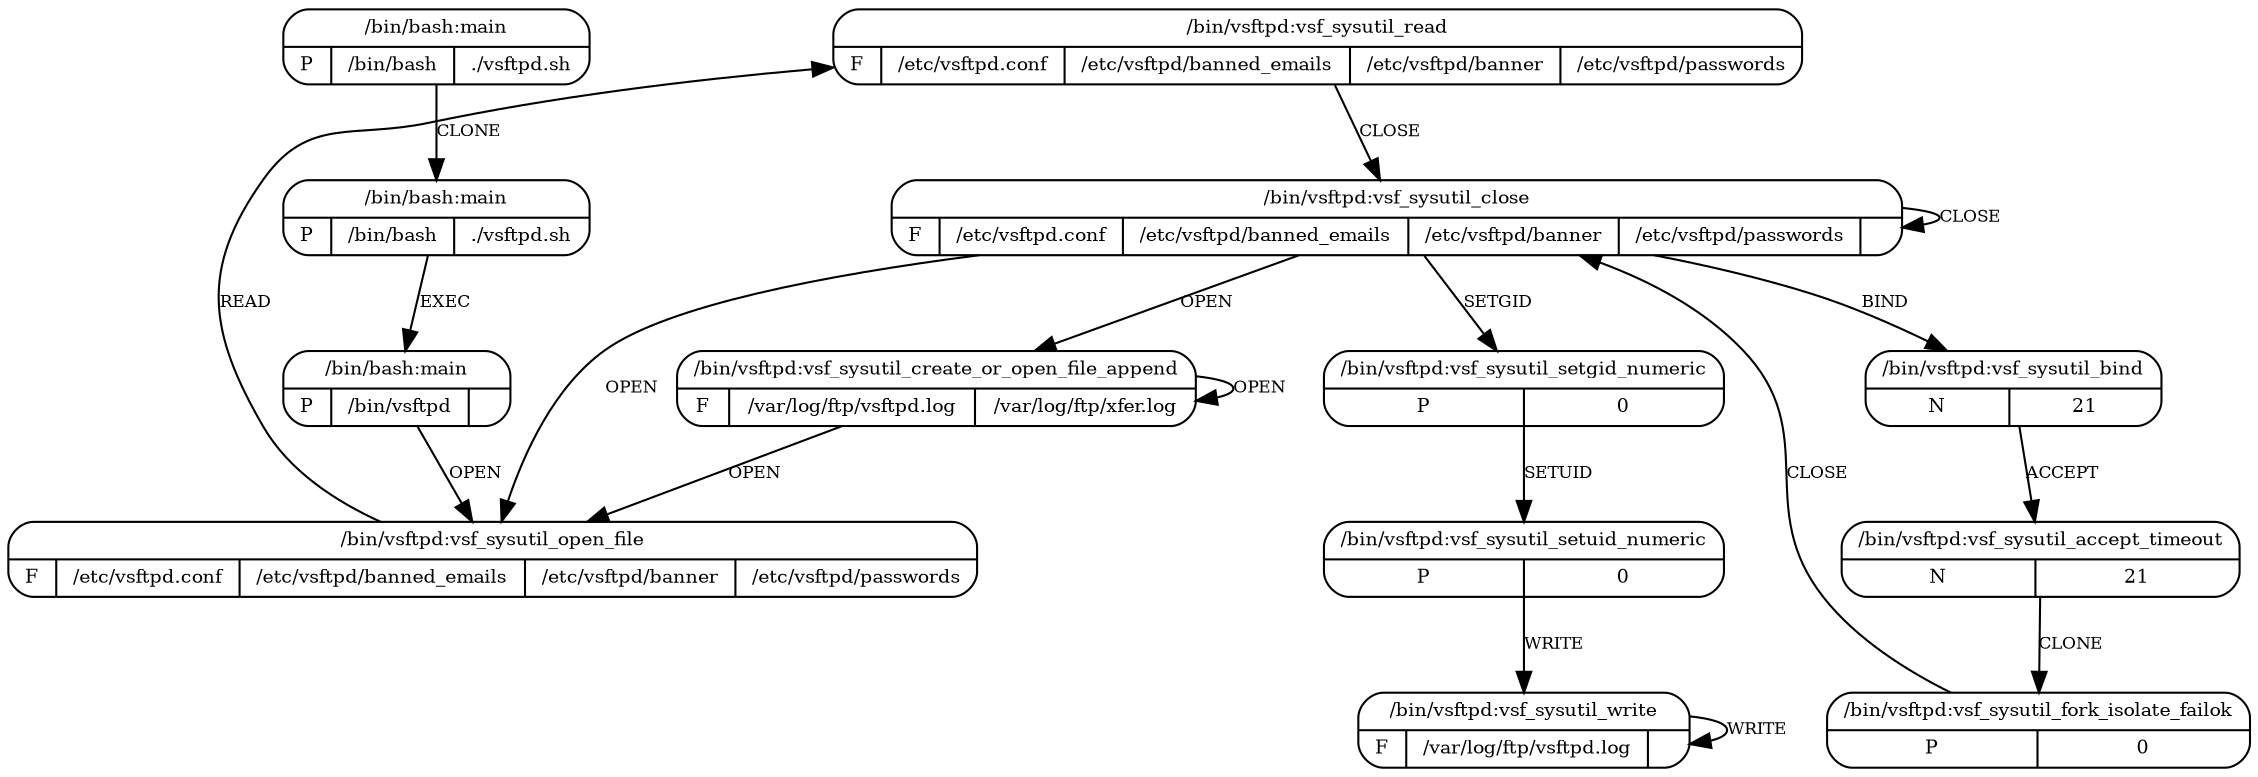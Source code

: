 digraph G {
  3 [shape=Mrecord,
     label="{{/bin/vsftpd:vsf_sysutil_read}|{F|{/etc/vsftpd.conf}|{/etc/vsftpd/banned_emails}|{/etc/vsftpd/banner}|{/etc/vsftpd/passwords}}}",
     fontsize=9, ];
  11 [shape=Mrecord,
      label="{{/bin/vsftpd:vsf_sysutil_create_or_open_file_append}|{F|{/var/log/ftp/vsftpd.log}|{/var/log/ftp/xfer.log}}}",
      fontsize=9, ];
  4 [shape=Mrecord,
     label="{{/bin/vsftpd:vsf_sysutil_close}|{F|{/etc/vsftpd.conf}|{/etc/vsftpd/banned_emails}|{/etc/vsftpd/banner}|{/etc/vsftpd/passwords}|{}}}",
     fontsize=9, ];
  8 [shape=Mrecord, label="{{/bin/vsftpd:vsf_sysutil_bind}|{N|{21}}}",
     fontsize=9, ];
  9 [shape=Mrecord, label="{{/bin/vsftpd:vsf_sysutil_accept_timeout}|{N|{21}}}",
     fontsize=9, ];
  6 [shape=Mrecord, label="{{/bin/vsftpd:vsf_sysutil_setuid_numeric}|{P|0}}",
     fontsize=9, ];
  5 [shape=Mrecord, label="{{/bin/vsftpd:vsf_sysutil_setgid_numeric}|{P|0}}",
     fontsize=9, ];
  7 [shape=Mrecord,
     label="{{/bin/vsftpd:vsf_sysutil_write}|{F|{/var/log/ftp/vsftpd.log}|{}}}",
     fontsize=9, ];
  10 [shape=Mrecord,
      label="{{/bin/vsftpd:vsf_sysutil_fork_isolate_failok}|{P|0}}",
      fontsize=9, ];
  12 [shape=Mrecord,
      label="{{/bin/vsftpd:vsf_sysutil_open_file}|{F|{/etc/vsftpd.conf}|{/etc/vsftpd/banned_emails}|{/etc/vsftpd/banner}|{/etc/vsftpd/passwords}}}",
      fontsize=9, ];
  0 [shape=Mrecord, label="{{/bin/bash:main}|{P|/bin/bash|./vsftpd.sh}}",
     fontsize=9, ];
  1 [shape=Mrecord, label="{{/bin/bash:main}|{P|/bin/bash|./vsftpd.sh}}",
     fontsize=9, ];
  2 [shape=Mrecord, label="{{/bin/bash:main}|{P|/bin/vsftpd|}}", fontsize=9, ];
  
  
  3 -> 4 [label="CLOSE", fontsize=8, ];
  11 -> 11 [label="OPEN", fontsize=8, ];
  11 -> 12 [label="OPEN", fontsize=8, ];
  4 -> 11 [label="OPEN", fontsize=8, ];
  4 -> 4 [label="CLOSE", fontsize=8, ];
  4 -> 8 [label="BIND", fontsize=8, ];
  4 -> 5 [label="SETGID", fontsize=8, ];
  4 -> 12 [label="OPEN", fontsize=8, ];
  8 -> 9 [label="ACCEPT", fontsize=8, ];
  9 -> 10 [label="CLONE", fontsize=8, ];
  6 -> 7 [label="WRITE", fontsize=8, ];
  5 -> 6 [label="SETUID", fontsize=8, ];
  7 -> 7 [label="WRITE", fontsize=8, ];
  10 -> 4 [label="CLOSE", fontsize=8, ];
  12 -> 3 [label="READ", fontsize=8, ];
  0 -> 1 [label="CLONE", fontsize=8, ];
  1 -> 2 [label="EXEC", fontsize=8, ];
  2 -> 12 [label="OPEN", fontsize=8, ];
  
  }